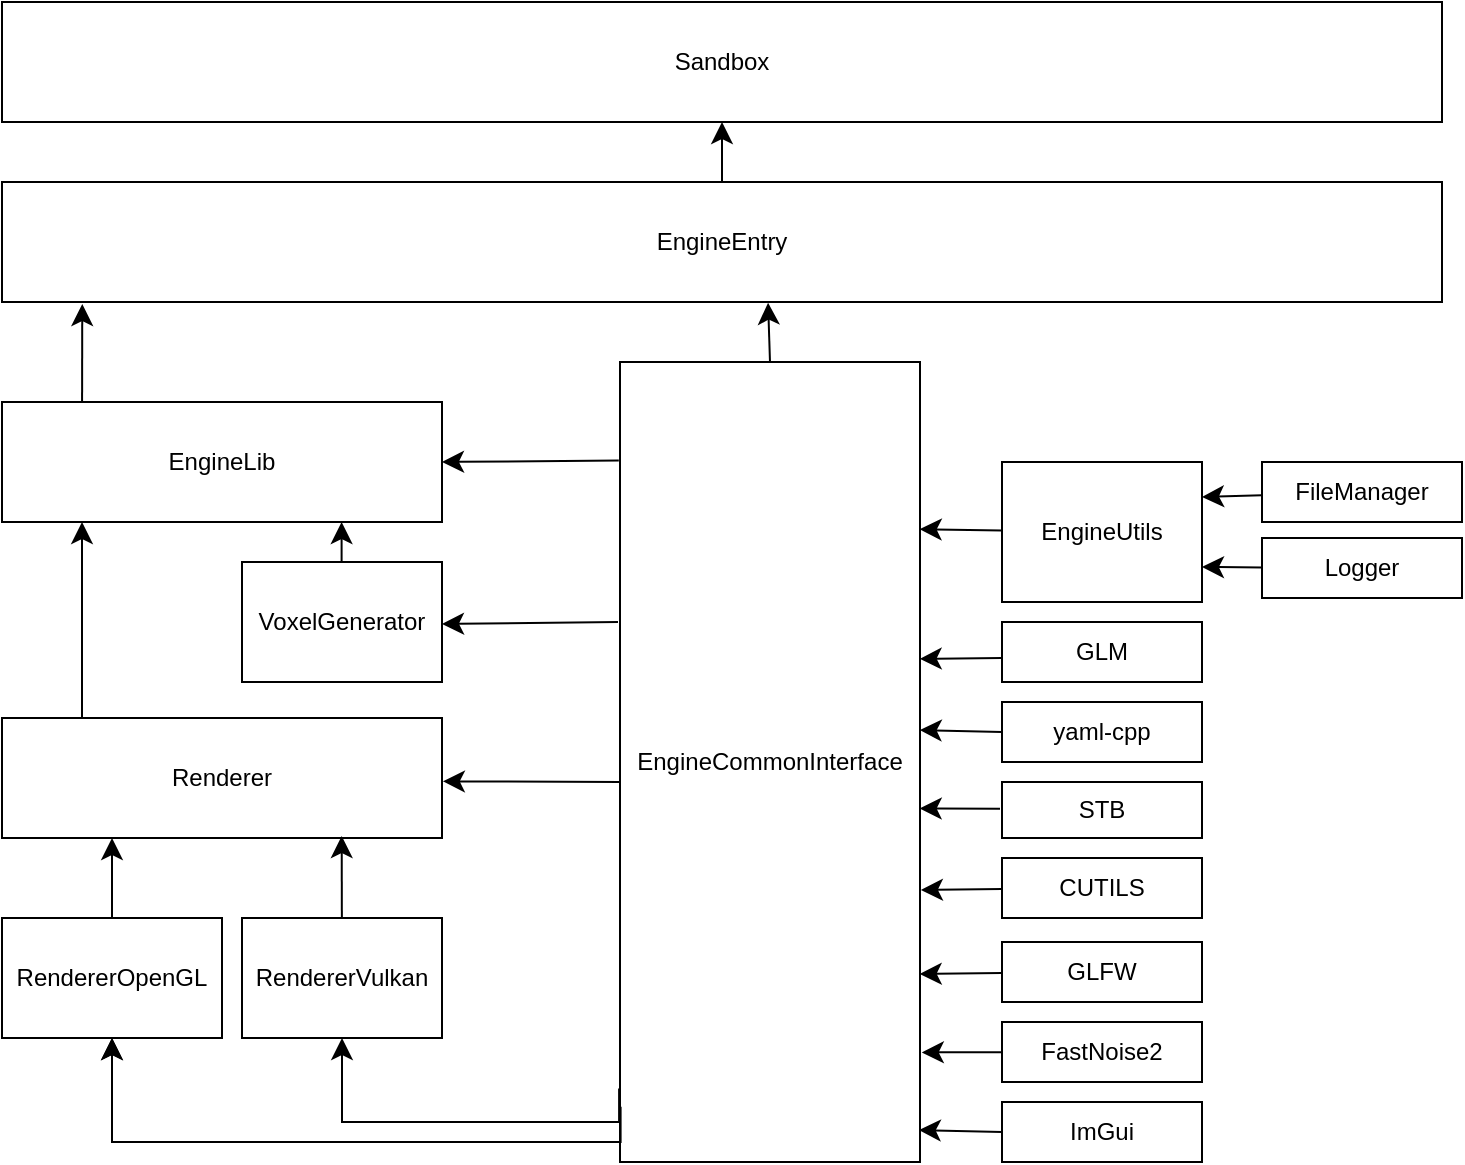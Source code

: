 <mxfile version="26.0.16">
  <diagram id="C5RBs43oDa-KdzZeNtuy" name="Page-1">
    <mxGraphModel dx="1195" dy="668" grid="1" gridSize="10" guides="1" tooltips="1" connect="1" arrows="1" fold="1" page="1" pageScale="1" pageWidth="827" pageHeight="1169" math="0" shadow="0">
      <root>
        <mxCell id="WIyWlLk6GJQsqaUBKTNV-0" />
        <mxCell id="WIyWlLk6GJQsqaUBKTNV-1" parent="WIyWlLk6GJQsqaUBKTNV-0" />
        <mxCell id="N8fU0dvKJj-nHR3C0utH-84" style="edgeStyle=none;curved=1;rounded=0;orthogonalLoop=1;jettySize=auto;html=1;fontSize=12;startSize=8;endSize=8;entryX=0.153;entryY=1;entryDx=0;entryDy=0;entryPerimeter=0;exitX=0.182;exitY=0.02;exitDx=0;exitDy=0;exitPerimeter=0;" parent="WIyWlLk6GJQsqaUBKTNV-1" source="N8fU0dvKJj-nHR3C0utH-25" edge="1">
          <mxGeometry relative="1" as="geometry">
            <mxPoint x="70" y="300" as="sourcePoint" />
            <mxPoint x="70.13" y="251" as="targetPoint" />
          </mxGeometry>
        </mxCell>
        <mxCell id="N8fU0dvKJj-nHR3C0utH-25" value="EngineLib" style="rounded=0;whiteSpace=wrap;html=1;" parent="WIyWlLk6GJQsqaUBKTNV-1" vertex="1">
          <mxGeometry x="30" y="300" width="220" height="60" as="geometry" />
        </mxCell>
        <mxCell id="N8fU0dvKJj-nHR3C0utH-32" style="edgeStyle=none;curved=1;rounded=0;orthogonalLoop=1;jettySize=auto;html=1;entryX=0.5;entryY=1;entryDx=0;entryDy=0;fontSize=12;startSize=8;endSize=8;" parent="WIyWlLk6GJQsqaUBKTNV-1" edge="1">
          <mxGeometry relative="1" as="geometry">
            <mxPoint x="70" y="458" as="sourcePoint" />
            <mxPoint x="70" y="360" as="targetPoint" />
          </mxGeometry>
        </mxCell>
        <mxCell id="N8fU0dvKJj-nHR3C0utH-26" value="Renderer" style="rounded=0;whiteSpace=wrap;html=1;" parent="WIyWlLk6GJQsqaUBKTNV-1" vertex="1">
          <mxGeometry x="30" y="458" width="220" height="60" as="geometry" />
        </mxCell>
        <mxCell id="N8fU0dvKJj-nHR3C0utH-30" style="edgeStyle=none;curved=1;rounded=0;orthogonalLoop=1;jettySize=auto;html=1;exitX=0.5;exitY=0;exitDx=0;exitDy=0;fontSize=12;startSize=8;endSize=8;entryX=0.25;entryY=1;entryDx=0;entryDy=0;" parent="WIyWlLk6GJQsqaUBKTNV-1" source="N8fU0dvKJj-nHR3C0utH-27" target="N8fU0dvKJj-nHR3C0utH-26" edge="1">
          <mxGeometry relative="1" as="geometry">
            <mxPoint x="85.31" y="528" as="targetPoint" />
          </mxGeometry>
        </mxCell>
        <mxCell id="N8fU0dvKJj-nHR3C0utH-27" value="RendererOpenGL" style="rounded=0;whiteSpace=wrap;html=1;" parent="WIyWlLk6GJQsqaUBKTNV-1" vertex="1">
          <mxGeometry x="30" y="558" width="110" height="60" as="geometry" />
        </mxCell>
        <mxCell id="N8fU0dvKJj-nHR3C0utH-28" value="RendererVulkan" style="rounded=0;whiteSpace=wrap;html=1;" parent="WIyWlLk6GJQsqaUBKTNV-1" vertex="1">
          <mxGeometry x="150" y="558" width="100" height="60" as="geometry" />
        </mxCell>
        <mxCell id="N8fU0dvKJj-nHR3C0utH-29" style="edgeStyle=none;curved=1;rounded=0;orthogonalLoop=1;jettySize=auto;html=1;exitX=0.5;exitY=1;exitDx=0;exitDy=0;fontSize=12;startSize=8;endSize=8;" parent="WIyWlLk6GJQsqaUBKTNV-1" source="N8fU0dvKJj-nHR3C0utH-28" target="N8fU0dvKJj-nHR3C0utH-28" edge="1">
          <mxGeometry relative="1" as="geometry" />
        </mxCell>
        <mxCell id="N8fU0dvKJj-nHR3C0utH-31" style="edgeStyle=none;curved=1;rounded=0;orthogonalLoop=1;jettySize=auto;html=1;entryX=0.772;entryY=0.984;entryDx=0;entryDy=0;entryPerimeter=0;fontSize=12;startSize=8;endSize=8;" parent="WIyWlLk6GJQsqaUBKTNV-1" source="N8fU0dvKJj-nHR3C0utH-28" target="N8fU0dvKJj-nHR3C0utH-26" edge="1">
          <mxGeometry relative="1" as="geometry" />
        </mxCell>
        <mxCell id="N8fU0dvKJj-nHR3C0utH-35" value="" style="edgeStyle=elbowEdgeStyle;elbow=vertical;endArrow=classic;html=1;curved=0;rounded=0;endSize=8;startSize=8;fontSize=12;" parent="WIyWlLk6GJQsqaUBKTNV-1" target="N8fU0dvKJj-nHR3C0utH-27" edge="1">
          <mxGeometry width="50" height="50" relative="1" as="geometry">
            <mxPoint x="330" y="670" as="sourcePoint" />
            <mxPoint x="80" y="610" as="targetPoint" />
            <Array as="points">
              <mxPoint x="150" y="670" />
            </Array>
          </mxGeometry>
        </mxCell>
        <mxCell id="N8fU0dvKJj-nHR3C0utH-36" value="" style="edgeStyle=elbowEdgeStyle;elbow=vertical;endArrow=classic;html=1;curved=0;rounded=0;endSize=8;startSize=8;fontSize=12;exitX=-0.003;exitY=0.908;exitDx=0;exitDy=0;exitPerimeter=0;" parent="WIyWlLk6GJQsqaUBKTNV-1" source="N8fU0dvKJj-nHR3C0utH-73" edge="1">
          <mxGeometry width="50" height="50" relative="1" as="geometry">
            <mxPoint x="330" y="660" as="sourcePoint" />
            <mxPoint x="200" y="618" as="targetPoint" />
            <Array as="points">
              <mxPoint x="264" y="660" />
            </Array>
          </mxGeometry>
        </mxCell>
        <mxCell id="N8fU0dvKJj-nHR3C0utH-44" value="FastNoise2" style="rounded=0;whiteSpace=wrap;html=1;" parent="WIyWlLk6GJQsqaUBKTNV-1" vertex="1">
          <mxGeometry x="530" y="610" width="100" height="30" as="geometry" />
        </mxCell>
        <mxCell id="N8fU0dvKJj-nHR3C0utH-77" style="edgeStyle=none;curved=1;rounded=0;orthogonalLoop=1;jettySize=auto;html=1;exitX=0;exitY=0.5;exitDx=0;exitDy=0;fontSize=12;startSize=8;endSize=8;entryX=0.996;entryY=0.96;entryDx=0;entryDy=0;entryPerimeter=0;" parent="WIyWlLk6GJQsqaUBKTNV-1" source="N8fU0dvKJj-nHR3C0utH-45" target="N8fU0dvKJj-nHR3C0utH-73" edge="1">
          <mxGeometry relative="1" as="geometry">
            <mxPoint x="510" y="650" as="targetPoint" />
          </mxGeometry>
        </mxCell>
        <mxCell id="N8fU0dvKJj-nHR3C0utH-45" value="ImGui" style="rounded=0;whiteSpace=wrap;html=1;" parent="WIyWlLk6GJQsqaUBKTNV-1" vertex="1">
          <mxGeometry x="530" y="650" width="100" height="30" as="geometry" />
        </mxCell>
        <mxCell id="N8fU0dvKJj-nHR3C0utH-47" value="CUTILS" style="rounded=0;whiteSpace=wrap;html=1;" parent="WIyWlLk6GJQsqaUBKTNV-1" vertex="1">
          <mxGeometry x="530" y="528" width="100" height="30" as="geometry" />
        </mxCell>
        <mxCell id="N8fU0dvKJj-nHR3C0utH-68" value="" style="edgeStyle=none;curved=1;rounded=0;orthogonalLoop=1;jettySize=auto;html=1;fontSize=12;startSize=8;endSize=8;entryX=0.999;entryY=0.371;entryDx=0;entryDy=0;entryPerimeter=0;" parent="WIyWlLk6GJQsqaUBKTNV-1" target="N8fU0dvKJj-nHR3C0utH-73" edge="1">
          <mxGeometry relative="1" as="geometry">
            <mxPoint x="489" y="439.86" as="targetPoint" />
            <mxPoint x="529.7" y="428.002" as="sourcePoint" />
          </mxGeometry>
        </mxCell>
        <mxCell id="N8fU0dvKJj-nHR3C0utH-48" value="GLM" style="rounded=0;whiteSpace=wrap;html=1;" parent="WIyWlLk6GJQsqaUBKTNV-1" vertex="1">
          <mxGeometry x="530" y="410" width="100" height="30" as="geometry" />
        </mxCell>
        <mxCell id="N8fU0dvKJj-nHR3C0utH-49" value="STB" style="rounded=0;whiteSpace=wrap;html=1;" parent="WIyWlLk6GJQsqaUBKTNV-1" vertex="1">
          <mxGeometry x="530" y="490" width="100" height="28" as="geometry" />
        </mxCell>
        <mxCell id="N8fU0dvKJj-nHR3C0utH-72" style="edgeStyle=none;curved=1;rounded=0;orthogonalLoop=1;jettySize=auto;html=1;exitX=0;exitY=0.5;exitDx=0;exitDy=0;fontSize=12;startSize=8;endSize=8;entryX=0.999;entryY=0.46;entryDx=0;entryDy=0;entryPerimeter=0;" parent="WIyWlLk6GJQsqaUBKTNV-1" source="N8fU0dvKJj-nHR3C0utH-50" target="N8fU0dvKJj-nHR3C0utH-73" edge="1">
          <mxGeometry relative="1" as="geometry">
            <mxPoint x="490" y="465.212" as="targetPoint" />
          </mxGeometry>
        </mxCell>
        <mxCell id="N8fU0dvKJj-nHR3C0utH-50" value="yaml-cpp" style="rounded=0;whiteSpace=wrap;html=1;" parent="WIyWlLk6GJQsqaUBKTNV-1" vertex="1">
          <mxGeometry x="530" y="450" width="100" height="30" as="geometry" />
        </mxCell>
        <mxCell id="N8fU0dvKJj-nHR3C0utH-51" style="edgeStyle=none;curved=1;rounded=0;orthogonalLoop=1;jettySize=auto;html=1;exitX=0.5;exitY=0;exitDx=0;exitDy=0;fontSize=12;startSize=8;endSize=8;" parent="WIyWlLk6GJQsqaUBKTNV-1" source="N8fU0dvKJj-nHR3C0utH-44" target="N8fU0dvKJj-nHR3C0utH-44" edge="1">
          <mxGeometry relative="1" as="geometry" />
        </mxCell>
        <mxCell id="N8fU0dvKJj-nHR3C0utH-46" value="GLFW" style="rounded=0;whiteSpace=wrap;html=1;" parent="WIyWlLk6GJQsqaUBKTNV-1" vertex="1">
          <mxGeometry x="530" y="570" width="100" height="30" as="geometry" />
        </mxCell>
        <mxCell id="N8fU0dvKJj-nHR3C0utH-67" value="" style="edgeStyle=none;curved=1;rounded=0;orthogonalLoop=1;jettySize=auto;html=1;fontSize=12;startSize=8;endSize=8;entryX=0.999;entryY=0.209;entryDx=0;entryDy=0;entryPerimeter=0;" parent="WIyWlLk6GJQsqaUBKTNV-1" source="N8fU0dvKJj-nHR3C0utH-54" target="N8fU0dvKJj-nHR3C0utH-73" edge="1">
          <mxGeometry relative="1" as="geometry">
            <mxPoint x="490" y="365" as="targetPoint" />
          </mxGeometry>
        </mxCell>
        <mxCell id="N8fU0dvKJj-nHR3C0utH-54" value="EngineUtils" style="rounded=0;whiteSpace=wrap;html=1;" parent="WIyWlLk6GJQsqaUBKTNV-1" vertex="1">
          <mxGeometry x="530" y="330" width="100" height="70" as="geometry" />
        </mxCell>
        <mxCell id="N8fU0dvKJj-nHR3C0utH-58" style="edgeStyle=none;curved=1;rounded=0;orthogonalLoop=1;jettySize=auto;html=1;entryX=1;entryY=0.75;entryDx=0;entryDy=0;fontSize=12;startSize=8;endSize=8;" parent="WIyWlLk6GJQsqaUBKTNV-1" source="N8fU0dvKJj-nHR3C0utH-55" target="N8fU0dvKJj-nHR3C0utH-54" edge="1">
          <mxGeometry relative="1" as="geometry" />
        </mxCell>
        <mxCell id="N8fU0dvKJj-nHR3C0utH-55" value="Logger" style="rounded=0;whiteSpace=wrap;html=1;" parent="WIyWlLk6GJQsqaUBKTNV-1" vertex="1">
          <mxGeometry x="660" y="368" width="100" height="30" as="geometry" />
        </mxCell>
        <mxCell id="N8fU0dvKJj-nHR3C0utH-57" style="edgeStyle=none;curved=1;rounded=0;orthogonalLoop=1;jettySize=auto;html=1;entryX=1;entryY=0.25;entryDx=0;entryDy=0;fontSize=12;startSize=8;endSize=8;" parent="WIyWlLk6GJQsqaUBKTNV-1" source="N8fU0dvKJj-nHR3C0utH-56" target="N8fU0dvKJj-nHR3C0utH-54" edge="1">
          <mxGeometry relative="1" as="geometry" />
        </mxCell>
        <mxCell id="N8fU0dvKJj-nHR3C0utH-56" value="FileManager" style="rounded=0;whiteSpace=wrap;html=1;" parent="WIyWlLk6GJQsqaUBKTNV-1" vertex="1">
          <mxGeometry x="660" y="330" width="100" height="30" as="geometry" />
        </mxCell>
        <mxCell id="N8fU0dvKJj-nHR3C0utH-73" value="EngineCommonInterface" style="rounded=0;whiteSpace=wrap;html=1;" parent="WIyWlLk6GJQsqaUBKTNV-1" vertex="1">
          <mxGeometry x="339" y="280" width="150" height="400" as="geometry" />
        </mxCell>
        <mxCell id="N8fU0dvKJj-nHR3C0utH-74" value="" style="edgeStyle=elbowEdgeStyle;elbow=vertical;endArrow=classic;html=1;curved=0;rounded=0;endSize=8;startSize=8;fontSize=12;exitX=0.002;exitY=0.931;exitDx=0;exitDy=0;exitPerimeter=0;" parent="WIyWlLk6GJQsqaUBKTNV-1" source="N8fU0dvKJj-nHR3C0utH-73" target="N8fU0dvKJj-nHR3C0utH-27" edge="1">
          <mxGeometry width="50" height="50" relative="1" as="geometry">
            <mxPoint x="330" y="670" as="sourcePoint" />
            <mxPoint x="80" y="610" as="targetPoint" />
            <Array as="points">
              <mxPoint x="150" y="670" />
            </Array>
          </mxGeometry>
        </mxCell>
        <mxCell id="N8fU0dvKJj-nHR3C0utH-75" value="" style="endArrow=classic;html=1;rounded=0;fontSize=12;startSize=8;endSize=8;curved=1;entryX=1;entryY=0.5;entryDx=0;entryDy=0;exitX=-0.004;exitY=0.123;exitDx=0;exitDy=0;exitPerimeter=0;" parent="WIyWlLk6GJQsqaUBKTNV-1" target="N8fU0dvKJj-nHR3C0utH-25" edge="1" source="N8fU0dvKJj-nHR3C0utH-73">
          <mxGeometry width="50" height="50" relative="1" as="geometry">
            <mxPoint x="340" y="398" as="sourcePoint" />
            <mxPoint x="420" y="380" as="targetPoint" />
          </mxGeometry>
        </mxCell>
        <mxCell id="N8fU0dvKJj-nHR3C0utH-76" value="" style="endArrow=classic;html=1;rounded=0;fontSize=12;startSize=8;endSize=8;curved=1;entryX=1.002;entryY=0.528;entryDx=0;entryDy=0;entryPerimeter=0;" parent="WIyWlLk6GJQsqaUBKTNV-1" target="N8fU0dvKJj-nHR3C0utH-26" edge="1">
          <mxGeometry width="50" height="50" relative="1" as="geometry">
            <mxPoint x="339" y="490" as="sourcePoint" />
            <mxPoint x="350" y="480" as="targetPoint" />
          </mxGeometry>
        </mxCell>
        <mxCell id="N8fU0dvKJj-nHR3C0utH-78" style="edgeStyle=none;curved=1;rounded=0;orthogonalLoop=1;jettySize=auto;html=1;entryX=1.006;entryY=0.863;entryDx=0;entryDy=0;entryPerimeter=0;fontSize=12;startSize=8;endSize=8;" parent="WIyWlLk6GJQsqaUBKTNV-1" source="N8fU0dvKJj-nHR3C0utH-44" target="N8fU0dvKJj-nHR3C0utH-73" edge="1">
          <mxGeometry relative="1" as="geometry" />
        </mxCell>
        <mxCell id="N8fU0dvKJj-nHR3C0utH-79" style="edgeStyle=none;curved=1;rounded=0;orthogonalLoop=1;jettySize=auto;html=1;entryX=0.999;entryY=0.765;entryDx=0;entryDy=0;entryPerimeter=0;fontSize=12;startSize=8;endSize=8;" parent="WIyWlLk6GJQsqaUBKTNV-1" source="N8fU0dvKJj-nHR3C0utH-46" target="N8fU0dvKJj-nHR3C0utH-73" edge="1">
          <mxGeometry relative="1" as="geometry" />
        </mxCell>
        <mxCell id="N8fU0dvKJj-nHR3C0utH-80" style="edgeStyle=none;curved=1;rounded=0;orthogonalLoop=1;jettySize=auto;html=1;entryX=1.003;entryY=0.66;entryDx=0;entryDy=0;entryPerimeter=0;fontSize=12;startSize=8;endSize=8;" parent="WIyWlLk6GJQsqaUBKTNV-1" source="N8fU0dvKJj-nHR3C0utH-47" target="N8fU0dvKJj-nHR3C0utH-73" edge="1">
          <mxGeometry relative="1" as="geometry" />
        </mxCell>
        <mxCell id="N8fU0dvKJj-nHR3C0utH-81" style="edgeStyle=none;curved=1;rounded=0;orthogonalLoop=1;jettySize=auto;html=1;fontSize=12;startSize=8;endSize=8;exitX=-0.01;exitY=0.479;exitDx=0;exitDy=0;exitPerimeter=0;entryX=0.999;entryY=0.558;entryDx=0;entryDy=0;entryPerimeter=0;" parent="WIyWlLk6GJQsqaUBKTNV-1" source="N8fU0dvKJj-nHR3C0utH-49" target="N8fU0dvKJj-nHR3C0utH-73" edge="1">
          <mxGeometry relative="1" as="geometry">
            <mxPoint x="527.6" y="503.713" as="sourcePoint" />
            <mxPoint x="500" y="504" as="targetPoint" />
          </mxGeometry>
        </mxCell>
        <mxCell id="N8fU0dvKJj-nHR3C0utH-88" style="edgeStyle=none;curved=1;rounded=0;orthogonalLoop=1;jettySize=auto;html=1;exitX=0.5;exitY=0;exitDx=0;exitDy=0;entryX=0.5;entryY=1;entryDx=0;entryDy=0;fontSize=12;startSize=8;endSize=8;" parent="WIyWlLk6GJQsqaUBKTNV-1" source="N8fU0dvKJj-nHR3C0utH-82" target="N8fU0dvKJj-nHR3C0utH-83" edge="1">
          <mxGeometry relative="1" as="geometry" />
        </mxCell>
        <mxCell id="N8fU0dvKJj-nHR3C0utH-82" value="EngineEntry" style="rounded=0;whiteSpace=wrap;html=1;" parent="WIyWlLk6GJQsqaUBKTNV-1" vertex="1">
          <mxGeometry x="30" y="190" width="720" height="60" as="geometry" />
        </mxCell>
        <mxCell id="N8fU0dvKJj-nHR3C0utH-83" value="Sandbox" style="rounded=0;whiteSpace=wrap;html=1;" parent="WIyWlLk6GJQsqaUBKTNV-1" vertex="1">
          <mxGeometry x="30" y="100" width="720" height="60" as="geometry" />
        </mxCell>
        <mxCell id="N8fU0dvKJj-nHR3C0utH-89" style="edgeStyle=none;curved=1;rounded=0;orthogonalLoop=1;jettySize=auto;html=1;exitX=0.5;exitY=0;exitDx=0;exitDy=0;entryX=0.532;entryY=1.006;entryDx=0;entryDy=0;entryPerimeter=0;fontSize=12;startSize=8;endSize=8;" parent="WIyWlLk6GJQsqaUBKTNV-1" source="N8fU0dvKJj-nHR3C0utH-73" target="N8fU0dvKJj-nHR3C0utH-82" edge="1">
          <mxGeometry relative="1" as="geometry" />
        </mxCell>
        <mxCell id="7gMAzitg1GVhtdoWEy4e-0" value="VoxelGenerator" style="rounded=0;whiteSpace=wrap;html=1;" vertex="1" parent="WIyWlLk6GJQsqaUBKTNV-1">
          <mxGeometry x="150" y="380" width="100" height="60" as="geometry" />
        </mxCell>
        <mxCell id="7gMAzitg1GVhtdoWEy4e-4" value="" style="endArrow=classic;html=1;rounded=0;fontSize=12;startSize=8;endSize=8;curved=1;entryX=1;entryY=0.5;entryDx=0;entryDy=0;exitX=-0.004;exitY=0.123;exitDx=0;exitDy=0;exitPerimeter=0;" edge="1" parent="WIyWlLk6GJQsqaUBKTNV-1">
          <mxGeometry width="50" height="50" relative="1" as="geometry">
            <mxPoint x="338" y="410" as="sourcePoint" />
            <mxPoint x="250" y="411" as="targetPoint" />
          </mxGeometry>
        </mxCell>
        <mxCell id="7gMAzitg1GVhtdoWEy4e-6" style="edgeStyle=none;curved=1;rounded=0;orthogonalLoop=1;jettySize=auto;html=1;fontSize=12;startSize=8;endSize=8;" edge="1" parent="WIyWlLk6GJQsqaUBKTNV-1">
          <mxGeometry relative="1" as="geometry">
            <mxPoint x="199.8" y="380" as="sourcePoint" />
            <mxPoint x="199.8" y="360" as="targetPoint" />
          </mxGeometry>
        </mxCell>
      </root>
    </mxGraphModel>
  </diagram>
</mxfile>
